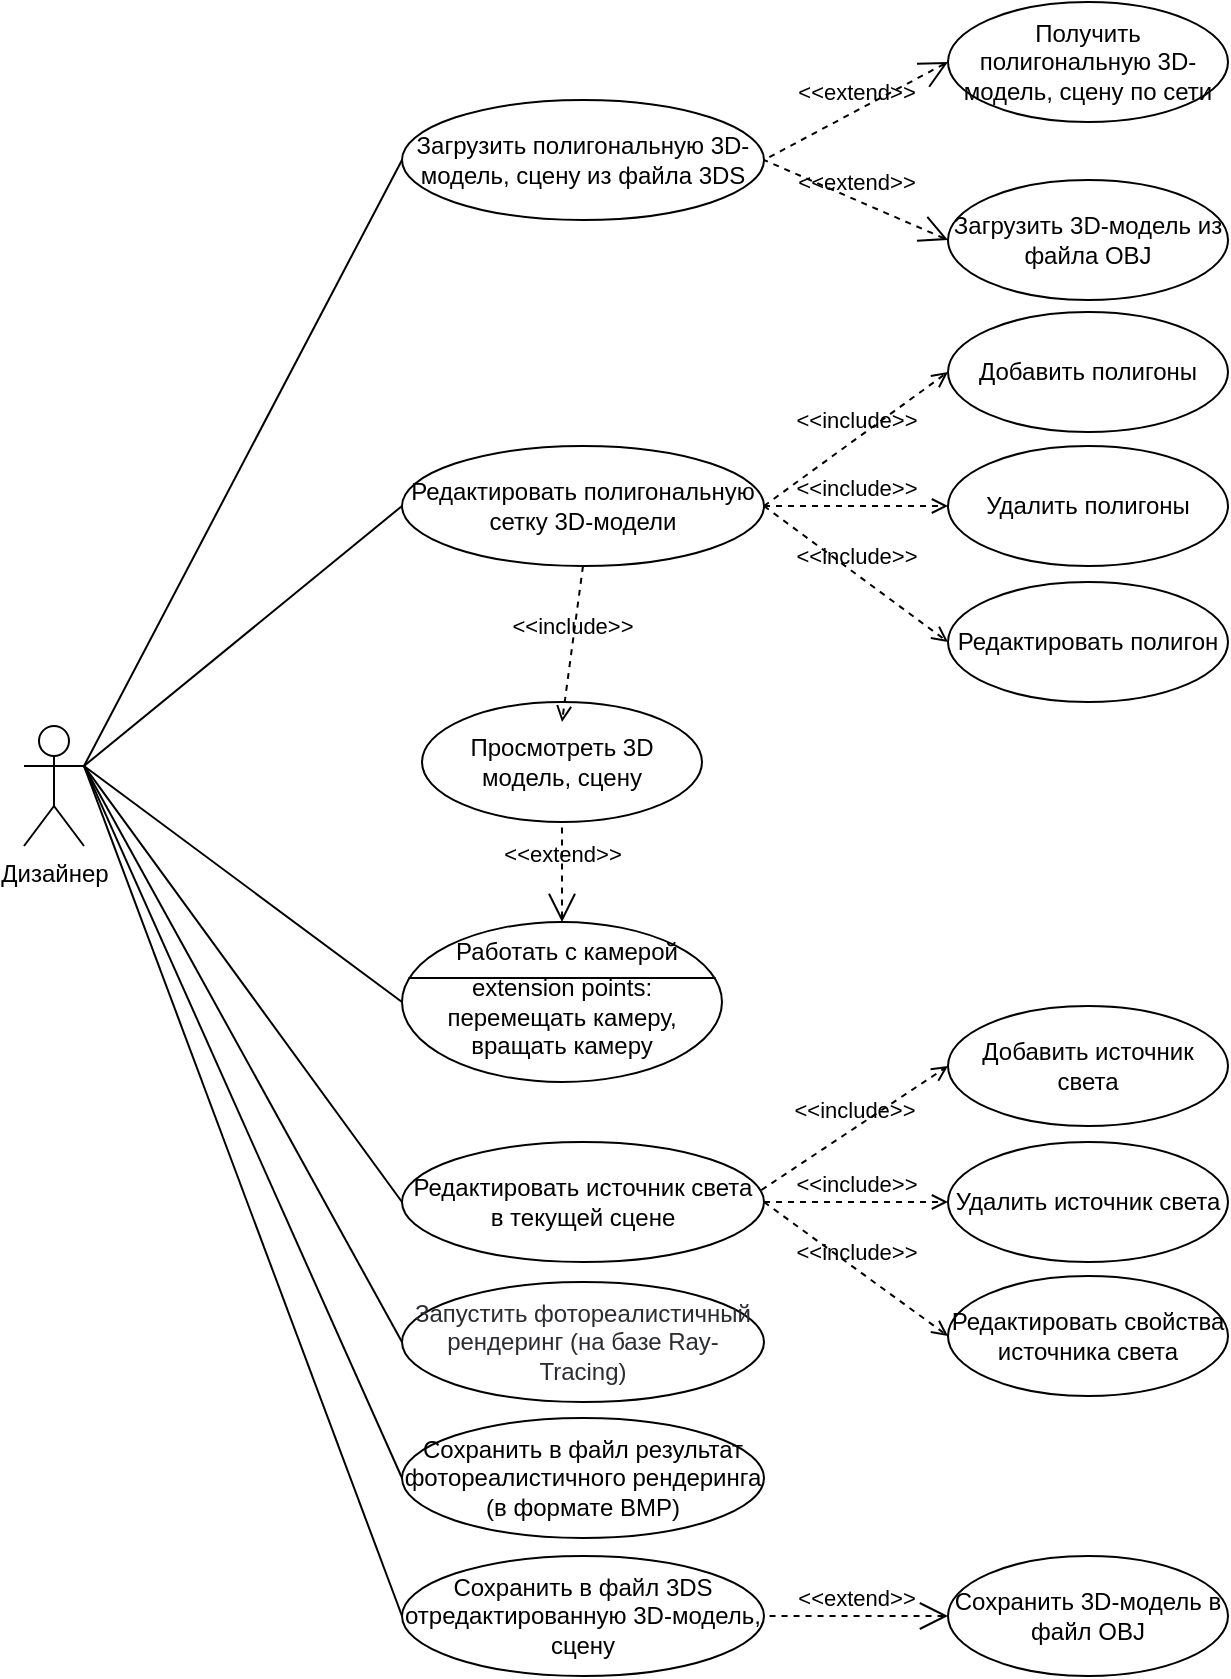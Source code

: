<mxfile version="14.7.7" type="github">
  <diagram id="TTeWuGK_N1w3ZF10THAs" name="Use case">
    <mxGraphModel dx="868" dy="482" grid="1" gridSize="10" guides="1" tooltips="1" connect="1" arrows="1" fold="1" page="1" pageScale="1" pageWidth="827" pageHeight="1169" math="0" shadow="0">
      <root>
        <mxCell id="0" />
        <mxCell id="1" parent="0" />
        <mxCell id="73fXxVTonlHXJbU47xhf-3" value="Загрузить полигональную 3D-модель, сцену из файла 3DS" style="ellipse;whiteSpace=wrap;html=1;" parent="1" vertex="1">
          <mxGeometry x="239" y="80" width="181" height="60" as="geometry" />
        </mxCell>
        <mxCell id="lbsJYyYk9HFuzPzp5g4X-3" style="edgeStyle=none;rounded=0;orthogonalLoop=1;jettySize=auto;html=1;exitX=1;exitY=0.333;exitDx=0;exitDy=0;exitPerimeter=0;entryX=0;entryY=0.5;entryDx=0;entryDy=0;endArrow=none;endFill=0;" parent="1" source="73fXxVTonlHXJbU47xhf-4" target="73fXxVTonlHXJbU47xhf-3" edge="1">
          <mxGeometry relative="1" as="geometry" />
        </mxCell>
        <mxCell id="lbsJYyYk9HFuzPzp5g4X-4" style="edgeStyle=none;rounded=0;orthogonalLoop=1;jettySize=auto;html=1;exitX=1;exitY=0.333;exitDx=0;exitDy=0;exitPerimeter=0;entryX=0;entryY=0.5;entryDx=0;entryDy=0;endArrow=none;endFill=0;" parent="1" source="73fXxVTonlHXJbU47xhf-4" target="239sjALaaFQrel0IKYAk-21" edge="1">
          <mxGeometry relative="1" as="geometry" />
        </mxCell>
        <mxCell id="lbsJYyYk9HFuzPzp5g4X-7" style="edgeStyle=none;rounded=0;orthogonalLoop=1;jettySize=auto;html=1;exitX=1;exitY=0.333;exitDx=0;exitDy=0;exitPerimeter=0;entryX=0;entryY=0.5;entryDx=0;entryDy=0;endArrow=none;endFill=0;entryPerimeter=0;" parent="1" source="73fXxVTonlHXJbU47xhf-4" target="TU5F-Y49U0o-_bYxD-CY-3" edge="1">
          <mxGeometry relative="1" as="geometry" />
        </mxCell>
        <mxCell id="lbsJYyYk9HFuzPzp5g4X-10" style="edgeStyle=none;rounded=0;orthogonalLoop=1;jettySize=auto;html=1;exitX=1;exitY=0.333;exitDx=0;exitDy=0;exitPerimeter=0;entryX=0;entryY=0.5;entryDx=0;entryDy=0;endArrow=none;endFill=0;" parent="1" source="73fXxVTonlHXJbU47xhf-4" target="239sjALaaFQrel0IKYAk-28" edge="1">
          <mxGeometry relative="1" as="geometry" />
        </mxCell>
        <mxCell id="lbsJYyYk9HFuzPzp5g4X-11" style="edgeStyle=none;rounded=0;orthogonalLoop=1;jettySize=auto;html=1;exitX=1;exitY=0.333;exitDx=0;exitDy=0;exitPerimeter=0;entryX=0;entryY=0.5;entryDx=0;entryDy=0;endArrow=none;endFill=0;" parent="1" source="73fXxVTonlHXJbU47xhf-4" target="239sjALaaFQrel0IKYAk-29" edge="1">
          <mxGeometry relative="1" as="geometry" />
        </mxCell>
        <mxCell id="lbsJYyYk9HFuzPzp5g4X-12" style="edgeStyle=none;rounded=0;orthogonalLoop=1;jettySize=auto;html=1;exitX=1;exitY=0.333;exitDx=0;exitDy=0;exitPerimeter=0;entryX=0;entryY=0.5;entryDx=0;entryDy=0;endArrow=none;endFill=0;" parent="1" source="73fXxVTonlHXJbU47xhf-4" target="239sjALaaFQrel0IKYAk-23" edge="1">
          <mxGeometry relative="1" as="geometry" />
        </mxCell>
        <mxCell id="lbsJYyYk9HFuzPzp5g4X-13" style="edgeStyle=none;rounded=0;orthogonalLoop=1;jettySize=auto;html=1;exitX=1;exitY=0.333;exitDx=0;exitDy=0;exitPerimeter=0;entryX=0;entryY=0.5;entryDx=0;entryDy=0;endArrow=none;endFill=0;" parent="1" source="73fXxVTonlHXJbU47xhf-4" target="239sjALaaFQrel0IKYAk-22" edge="1">
          <mxGeometry relative="1" as="geometry" />
        </mxCell>
        <mxCell id="73fXxVTonlHXJbU47xhf-4" value="Дизайнер" style="shape=umlActor;verticalLabelPosition=bottom;verticalAlign=top;html=1;" parent="1" vertex="1">
          <mxGeometry x="50" y="393" width="30" height="60" as="geometry" />
        </mxCell>
        <mxCell id="239sjALaaFQrel0IKYAk-14" value="Просмотреть 3D модель, сцену" style="ellipse;whiteSpace=wrap;html=1;" parent="1" vertex="1">
          <mxGeometry x="249" y="381" width="140" height="60" as="geometry" />
        </mxCell>
        <mxCell id="239sjALaaFQrel0IKYAk-21" value="Редактировать полигональную сетку 3D-модели" style="ellipse;whiteSpace=wrap;html=1;" parent="1" vertex="1">
          <mxGeometry x="239" y="253" width="181" height="60" as="geometry" />
        </mxCell>
        <mxCell id="239sjALaaFQrel0IKYAk-22" value="Сохранить в файл 3DS отредактированную 3D-модель, сцену" style="ellipse;whiteSpace=wrap;html=1;" parent="1" vertex="1">
          <mxGeometry x="239" y="808" width="181" height="60" as="geometry" />
        </mxCell>
        <mxCell id="239sjALaaFQrel0IKYAk-23" value="Сохранить в файл результат фотореалистичного рендеринга (в формате BMP)" style="ellipse;whiteSpace=wrap;html=1;" parent="1" vertex="1">
          <mxGeometry x="239" y="739" width="181" height="60" as="geometry" />
        </mxCell>
        <mxCell id="239sjALaaFQrel0IKYAk-28" value="Редактировать источник света в текущей сцене" style="ellipse;whiteSpace=wrap;html=1;" parent="1" vertex="1">
          <mxGeometry x="239" y="601" width="181" height="60" as="geometry" />
        </mxCell>
        <mxCell id="239sjALaaFQrel0IKYAk-29" value="&lt;span id=&quot;docs-internal-guid-07935baf-7fff-c7c5-6f66-7052401fd73c&quot;&gt;&lt;span style=&quot;font-family: &amp;#34;arial&amp;#34; ; color: rgb(44 , 45 , 48) ; background-color: transparent ; vertical-align: baseline&quot;&gt;&lt;font style=&quot;font-size: 12px&quot;&gt;Запустить фотореалистичный рендеринг (на базе Ray-Tracing)&lt;/font&gt;&lt;/span&gt;&lt;/span&gt;" style="ellipse;whiteSpace=wrap;html=1;" parent="1" vertex="1">
          <mxGeometry x="239" y="671" width="181" height="60" as="geometry" />
        </mxCell>
        <mxCell id="TU5F-Y49U0o-_bYxD-CY-1" value="&amp;lt;&amp;lt;include&amp;gt;&amp;gt;" style="edgeStyle=none;html=1;endArrow=open;verticalAlign=bottom;dashed=1;labelBackgroundColor=none;exitX=0.5;exitY=1;exitDx=0;exitDy=0;" parent="1" source="239sjALaaFQrel0IKYAk-21" edge="1">
          <mxGeometry width="160" relative="1" as="geometry">
            <mxPoint x="410" y="223" as="sourcePoint" />
            <mxPoint x="319" y="391" as="targetPoint" />
          </mxGeometry>
        </mxCell>
        <mxCell id="TU5F-Y49U0o-_bYxD-CY-2" value="&amp;lt;&amp;lt;extend&amp;gt;&amp;gt;" style="edgeStyle=none;html=1;startArrow=open;endArrow=none;startSize=12;verticalAlign=bottom;dashed=1;labelBackgroundColor=none;entryX=0.5;entryY=1;entryDx=0;entryDy=0;exitX=0.5;exitY=0;exitDx=0;exitDy=0;exitPerimeter=0;" parent="1" source="TU5F-Y49U0o-_bYxD-CY-3" target="239sjALaaFQrel0IKYAk-14" edge="1">
          <mxGeometry width="160" relative="1" as="geometry">
            <mxPoint x="637" y="203" as="sourcePoint" />
            <mxPoint x="797" y="203" as="targetPoint" />
          </mxGeometry>
        </mxCell>
        <mxCell id="TU5F-Y49U0o-_bYxD-CY-3" value="&lt;br&gt;extension points:&lt;br&gt;перемещать камеру, вращать камеру" style="html=1;shape=mxgraph.sysml.useCaseExtPt;whiteSpace=wrap;align=center;" parent="1" vertex="1">
          <mxGeometry x="239" y="491" width="160" height="80" as="geometry" />
        </mxCell>
        <mxCell id="TU5F-Y49U0o-_bYxD-CY-4" value="&lt;span style=&quot;font-weight: 400&quot;&gt;Работать с камерой&lt;/span&gt;" style="resizable=0;html=1;verticalAlign=middle;align=center;labelBackgroundColor=none;fontStyle=1;" parent="TU5F-Y49U0o-_bYxD-CY-3" connectable="0" vertex="1">
          <mxGeometry x="80" y="17" as="geometry">
            <mxPoint x="2" y="-2" as="offset" />
          </mxGeometry>
        </mxCell>
        <mxCell id="tiU-eMrbcyaUTcWXrpwR-1" value="Добавить источник света" style="ellipse;whiteSpace=wrap;html=1;" vertex="1" parent="1">
          <mxGeometry x="512" y="533" width="140" height="60" as="geometry" />
        </mxCell>
        <mxCell id="tiU-eMrbcyaUTcWXrpwR-2" value="Удалить источник света" style="ellipse;whiteSpace=wrap;html=1;" vertex="1" parent="1">
          <mxGeometry x="512" y="601" width="140" height="60" as="geometry" />
        </mxCell>
        <mxCell id="tiU-eMrbcyaUTcWXrpwR-3" value="Редактировать свойства источника света" style="ellipse;whiteSpace=wrap;html=1;" vertex="1" parent="1">
          <mxGeometry x="512" y="668" width="140" height="60" as="geometry" />
        </mxCell>
        <mxCell id="tiU-eMrbcyaUTcWXrpwR-4" value="&amp;lt;&amp;lt;include&amp;gt;&amp;gt;" style="edgeStyle=none;html=1;endArrow=open;verticalAlign=bottom;dashed=1;labelBackgroundColor=none;exitX=0.993;exitY=0.4;exitDx=0;exitDy=0;exitPerimeter=0;entryX=0;entryY=0.5;entryDx=0;entryDy=0;" edge="1" parent="1" source="239sjALaaFQrel0IKYAk-28" target="tiU-eMrbcyaUTcWXrpwR-1">
          <mxGeometry width="160" relative="1" as="geometry">
            <mxPoint x="340" y="562.5" as="sourcePoint" />
            <mxPoint x="440" y="563" as="targetPoint" />
          </mxGeometry>
        </mxCell>
        <mxCell id="tiU-eMrbcyaUTcWXrpwR-5" value="&amp;lt;&amp;lt;include&amp;gt;&amp;gt;" style="edgeStyle=none;html=1;endArrow=open;verticalAlign=bottom;dashed=1;labelBackgroundColor=none;exitX=1;exitY=0.5;exitDx=0;exitDy=0;" edge="1" parent="1" source="239sjALaaFQrel0IKYAk-28" target="tiU-eMrbcyaUTcWXrpwR-2">
          <mxGeometry width="160" relative="1" as="geometry">
            <mxPoint x="388.02" y="635" as="sourcePoint" />
            <mxPoint x="450" y="573" as="targetPoint" />
          </mxGeometry>
        </mxCell>
        <mxCell id="tiU-eMrbcyaUTcWXrpwR-6" value="&amp;lt;&amp;lt;include&amp;gt;&amp;gt;" style="edgeStyle=none;html=1;endArrow=open;verticalAlign=bottom;dashed=1;labelBackgroundColor=none;exitX=1;exitY=0.5;exitDx=0;exitDy=0;entryX=0;entryY=0.5;entryDx=0;entryDy=0;" edge="1" parent="1" source="239sjALaaFQrel0IKYAk-28" target="tiU-eMrbcyaUTcWXrpwR-3">
          <mxGeometry width="160" relative="1" as="geometry">
            <mxPoint x="398.02" y="645" as="sourcePoint" />
            <mxPoint x="460" y="583" as="targetPoint" />
          </mxGeometry>
        </mxCell>
        <mxCell id="tiU-eMrbcyaUTcWXrpwR-7" value="Получить полигональную 3D-модель, сцену по сети" style="ellipse;whiteSpace=wrap;html=1;" vertex="1" parent="1">
          <mxGeometry x="512" y="31" width="140" height="60" as="geometry" />
        </mxCell>
        <mxCell id="tiU-eMrbcyaUTcWXrpwR-8" value="&amp;lt;&amp;lt;extend&amp;gt;&amp;gt;" style="edgeStyle=none;html=1;startArrow=open;endArrow=none;startSize=12;verticalAlign=bottom;dashed=1;labelBackgroundColor=none;entryX=1;entryY=0.5;entryDx=0;entryDy=0;exitX=0;exitY=0.5;exitDx=0;exitDy=0;" edge="1" parent="1" source="tiU-eMrbcyaUTcWXrpwR-7" target="73fXxVTonlHXJbU47xhf-3">
          <mxGeometry width="160" relative="1" as="geometry">
            <mxPoint x="414" y="201" as="sourcePoint" />
            <mxPoint x="414" y="141" as="targetPoint" />
          </mxGeometry>
        </mxCell>
        <mxCell id="tiU-eMrbcyaUTcWXrpwR-9" value="Загрузить 3D-модель из файла OBJ" style="ellipse;whiteSpace=wrap;html=1;" vertex="1" parent="1">
          <mxGeometry x="512" y="120" width="140" height="60" as="geometry" />
        </mxCell>
        <mxCell id="tiU-eMrbcyaUTcWXrpwR-10" value="&amp;lt;&amp;lt;extend&amp;gt;&amp;gt;" style="edgeStyle=none;html=1;startArrow=open;endArrow=none;startSize=12;verticalAlign=bottom;dashed=1;labelBackgroundColor=none;entryX=1;entryY=0.5;entryDx=0;entryDy=0;exitX=0;exitY=0.5;exitDx=0;exitDy=0;" edge="1" parent="1" source="tiU-eMrbcyaUTcWXrpwR-9" target="73fXxVTonlHXJbU47xhf-3">
          <mxGeometry width="160" relative="1" as="geometry">
            <mxPoint x="490" y="131" as="sourcePoint" />
            <mxPoint x="389" y="172" as="targetPoint" />
          </mxGeometry>
        </mxCell>
        <mxCell id="tiU-eMrbcyaUTcWXrpwR-11" value="Сохранить 3D-модель в файл OBJ" style="ellipse;whiteSpace=wrap;html=1;" vertex="1" parent="1">
          <mxGeometry x="512" y="808" width="140" height="60" as="geometry" />
        </mxCell>
        <mxCell id="tiU-eMrbcyaUTcWXrpwR-13" value="&amp;lt;&amp;lt;extend&amp;gt;&amp;gt;" style="edgeStyle=none;html=1;startArrow=open;endArrow=none;startSize=12;verticalAlign=bottom;dashed=1;labelBackgroundColor=none;entryX=1;entryY=0.5;entryDx=0;entryDy=0;exitX=0;exitY=0.5;exitDx=0;exitDy=0;" edge="1" parent="1" source="tiU-eMrbcyaUTcWXrpwR-11" target="239sjALaaFQrel0IKYAk-22">
          <mxGeometry width="160" relative="1" as="geometry">
            <mxPoint x="751" y="621" as="sourcePoint" />
            <mxPoint x="650" y="592" as="targetPoint" />
          </mxGeometry>
        </mxCell>
        <mxCell id="tiU-eMrbcyaUTcWXrpwR-14" value="Добавить полигоны" style="ellipse;whiteSpace=wrap;html=1;" vertex="1" parent="1">
          <mxGeometry x="512" y="186" width="140" height="60" as="geometry" />
        </mxCell>
        <mxCell id="tiU-eMrbcyaUTcWXrpwR-15" value="Удалить полигоны" style="ellipse;whiteSpace=wrap;html=1;" vertex="1" parent="1">
          <mxGeometry x="512" y="253" width="140" height="60" as="geometry" />
        </mxCell>
        <mxCell id="tiU-eMrbcyaUTcWXrpwR-16" value="Редактировать полигон" style="ellipse;whiteSpace=wrap;html=1;" vertex="1" parent="1">
          <mxGeometry x="512" y="321" width="140" height="60" as="geometry" />
        </mxCell>
        <mxCell id="tiU-eMrbcyaUTcWXrpwR-17" value="&amp;lt;&amp;lt;include&amp;gt;&amp;gt;" style="edgeStyle=none;html=1;endArrow=open;verticalAlign=bottom;dashed=1;labelBackgroundColor=none;exitX=1;exitY=0.5;exitDx=0;exitDy=0;entryX=0;entryY=0.5;entryDx=0;entryDy=0;" edge="1" parent="1" source="239sjALaaFQrel0IKYAk-21" target="tiU-eMrbcyaUTcWXrpwR-14">
          <mxGeometry width="160" relative="1" as="geometry">
            <mxPoint x="420.003" y="282" as="sourcePoint" />
            <mxPoint x="460" y="200" as="targetPoint" />
          </mxGeometry>
        </mxCell>
        <mxCell id="tiU-eMrbcyaUTcWXrpwR-18" value="&amp;lt;&amp;lt;include&amp;gt;&amp;gt;" style="edgeStyle=none;html=1;endArrow=open;verticalAlign=bottom;dashed=1;labelBackgroundColor=none;exitX=1;exitY=0.5;exitDx=0;exitDy=0;entryX=0;entryY=0.5;entryDx=0;entryDy=0;" edge="1" parent="1" source="239sjALaaFQrel0IKYAk-21" target="tiU-eMrbcyaUTcWXrpwR-15">
          <mxGeometry width="160" relative="1" as="geometry">
            <mxPoint x="430" y="293" as="sourcePoint" />
            <mxPoint x="522" y="226" as="targetPoint" />
          </mxGeometry>
        </mxCell>
        <mxCell id="tiU-eMrbcyaUTcWXrpwR-19" value="&amp;lt;&amp;lt;include&amp;gt;&amp;gt;" style="edgeStyle=none;html=1;endArrow=open;verticalAlign=bottom;dashed=1;labelBackgroundColor=none;exitX=1;exitY=0.5;exitDx=0;exitDy=0;entryX=0;entryY=0.5;entryDx=0;entryDy=0;" edge="1" parent="1" source="239sjALaaFQrel0IKYAk-21" target="tiU-eMrbcyaUTcWXrpwR-16">
          <mxGeometry width="160" relative="1" as="geometry">
            <mxPoint x="430" y="293" as="sourcePoint" />
            <mxPoint x="522" y="293" as="targetPoint" />
          </mxGeometry>
        </mxCell>
      </root>
    </mxGraphModel>
  </diagram>
</mxfile>
